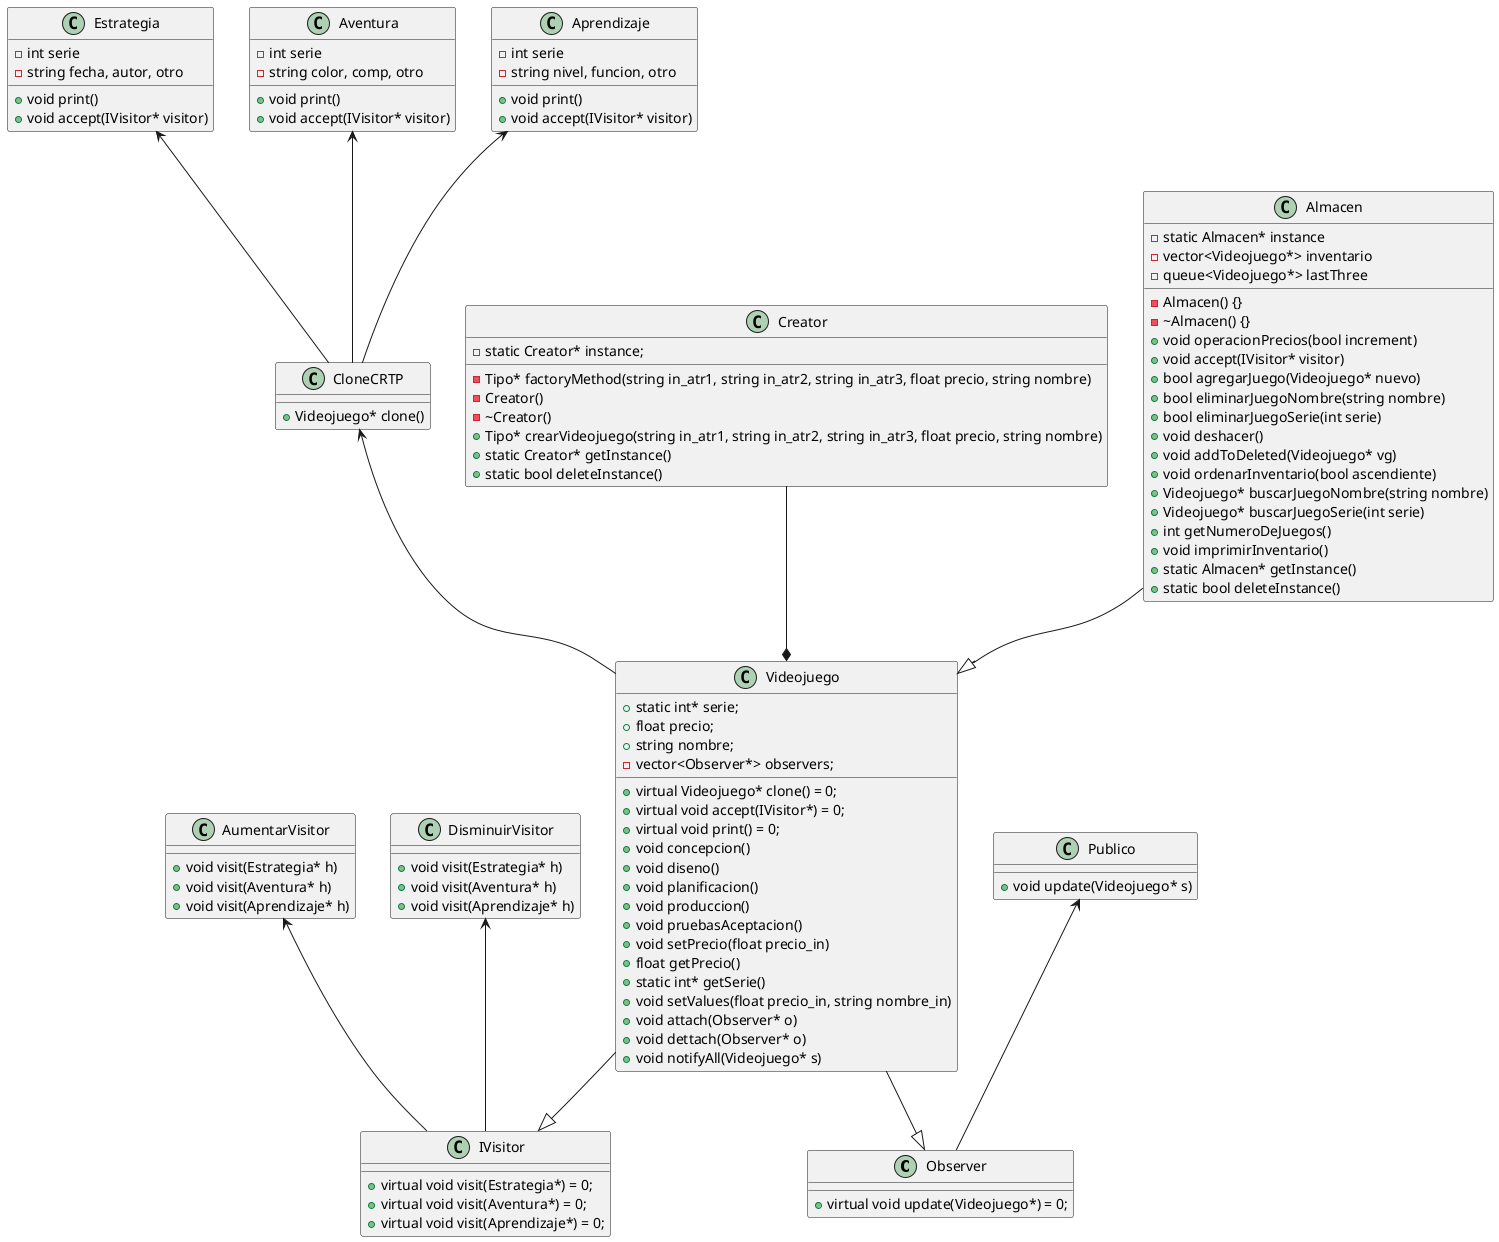 @startuml

class Observer {
    +virtual void update(Videojuego*) = 0;
}

class Videojuego {
    +virtual Videojuego* clone() = 0;
    +virtual void accept(IVisitor*) = 0;
    +virtual void print() = 0;
    +static int* serie;
    +void concepcion()
    +void diseno()
    +void planificacion()
    +void produccion()
    +void pruebasAceptacion()
    +void setPrecio(float precio_in)
    +float getPrecio()
    +float precio;
    +string nombre;
    +static int* getSerie()
    +void setValues(float precio_in, string nombre_in)
    +void attach(Observer* o)
    +void dettach(Observer* o)
    +void notifyAll(Videojuego* s)
    -vector<Observer*> observers;
}

class CloneCRTP{
    +Videojuego* clone()
}

class Estrategia{
    +void print()
    +void accept(IVisitor* visitor)
    -int serie
    -string fecha, autor, otro
}

class Aventura{
    +void print()
    +void accept(IVisitor* visitor)
    -int serie
    -string color, comp, otro
}

class Aprendizaje{
    +void print()
    +void accept(IVisitor* visitor)
    -int serie
    -string nivel, funcion, otro
}

class Creator {
    -static Creator* instance;
    -Tipo* factoryMethod(string in_atr1, string in_atr2, string in_atr3, float precio, string nombre)
    -Creator()
    -~Creator()
    +Tipo* crearVideojuego(string in_atr1, string in_atr2, string in_atr3, float precio, string nombre)
    +static Creator* getInstance()
    +static bool deleteInstance()
}

class IVisitor {
    +virtual void visit(Estrategia*) = 0;
    +virtual void visit(Aventura*) = 0;
    +virtual void visit(Aprendizaje*) = 0;
}

class AumentarVisitor{
    +void visit(Estrategia* h)
    +void visit(Aventura* h)
    +void visit(Aprendizaje* h)
}

class DisminuirVisitor{
    +void visit(Estrategia* h)
    +void visit(Aventura* h)
    +void visit(Aprendizaje* h)
}

class Almacen {
    -static Almacen* instance
    -vector<Videojuego*> inventario
    -queue<Videojuego*> lastThree
    -Almacen() {}
    -~Almacen() {}
    +void operacionPrecios(bool increment)
    +void accept(IVisitor* visitor)
    +bool agregarJuego(Videojuego* nuevo)
    +bool eliminarJuegoNombre(string nombre)
    +bool eliminarJuegoSerie(int serie)
    +void deshacer()
    +void addToDeleted(Videojuego* vg)
    +void ordenarInventario(bool ascendiente)
    +Videojuego* buscarJuegoNombre(string nombre)
    +Videojuego* buscarJuegoSerie(int serie)
    +int getNumeroDeJuegos()
    +void imprimirInventario()
    +static Almacen* getInstance()
    +static bool deleteInstance()
}

class Publico{
    +void update(Videojuego* s)
}


CloneCRTP <-- Videojuego
Estrategia <-- CloneCRTP
Aventura <-- CloneCRTP
Aprendizaje <-- CloneCRTP
AumentarVisitor <-- IVisitor
DisminuirVisitor <-- IVisitor
Publico <-- Observer
Almacen --|> Videojuego
Creator --* Videojuego
Videojuego --|> IVisitor
Videojuego --|> Observer

@enduml